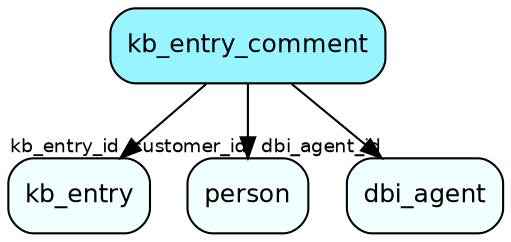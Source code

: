 digraph kb_entry_comment  {
node [shape = box style="rounded, filled" fontname = "Helvetica" fontsize = "12" ]
edge [fontname = "Helvetica" fontsize = "9"]

kb_entry_comment[fillcolor = "cadetblue1"]
kb_entry[fillcolor = "azure1"]
person[fillcolor = "azure1"]
dbi_agent[fillcolor = "azure1"]
kb_entry_comment -> kb_entry [headlabel = "kb_entry_id"]
kb_entry_comment -> person [headlabel = "customer_id"]
kb_entry_comment -> dbi_agent [headlabel = "dbi_agent_id"]
}

